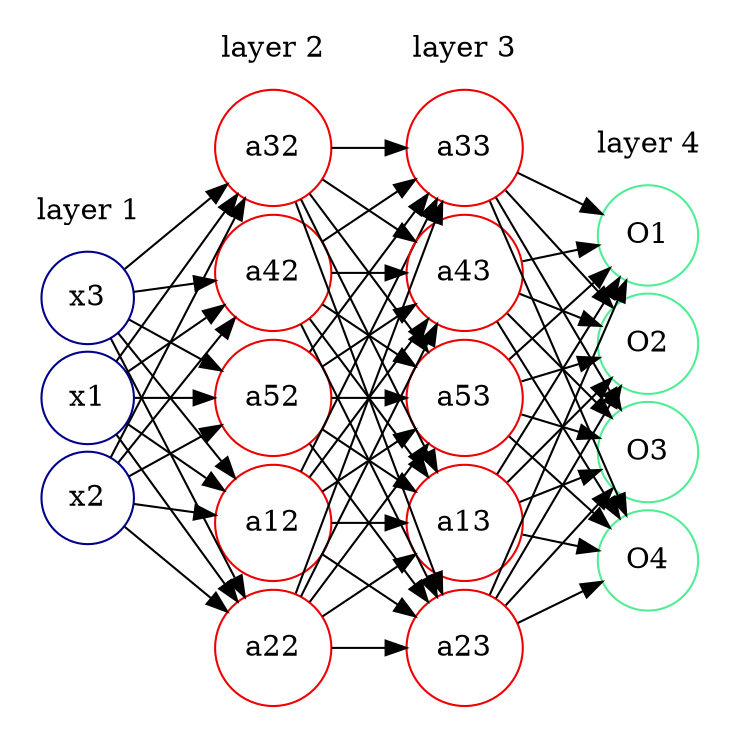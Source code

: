 digraph G {
	rankdir=LR
	splines=line
	nodesep=.05;
	#node [label=""];
 
	subgraph cluster_0 {
	 color=white;
	 node [style=solid,color=blue4, shape=circle];
	 x1 x2 x3;
	 label = "layer 1";
	}
 
	subgraph cluster_1 {
	 color=white;
	 node [style=solid,color=red2, shape=circle];
	 a12 a22 a32 a42 a52;
	 label = "layer 2";
	}
 
	subgraph cluster_2 {
	 color=white;
	 node [style=solid,color=red2, shape=circle];
	 a13 a23 a33 a43 a53;
	 label = "layer 3";
	}
 
	subgraph cluster_3 {
	 color=white;
	 node [style=solid,color=seagreen2, shape=circle];
	 O1 O2 O3 O4;
	 label="layer 4";
	}
 
	x1 -> a12
	x1 -> a22
	x1 -> a32
	x1 -> a42
	x1 -> a52
 
	x2 -> a12
	x2 -> a22
	x2 -> a32
	x2 -> a42
	x2 -> a52
 
	x3 -> a12
	x3 -> a22
	x3 -> a32
	x3 -> a42
	x3 -> a52
 
	a12 -> a13
	a22 -> a13
	a32 -> a13
	a42 -> a13
	a52 -> a13
 
	a12 -> a23
	a22 -> a23
	a32 -> a23
	a42 -> a23
	a52 -> a23
 
	a12 -> a33
	a22 -> a33
	a32 -> a33
	a42 -> a33
	a52 -> a33
 
	a12 -> a43
	a22 -> a43
	a32 -> a43
	a42 -> a43
	a52 -> a43
 
	a12 -> a53
	a22 -> a53
	a32 -> a53
	a42 -> a53
	a52 -> a53
 
	a13 -> O1
	a23 -> O1
	a33 -> O1
	a43 -> O1
	a53 -> O1
 
	a13 -> O2
	a23 -> O2
	a33 -> O2
	a43 -> O2
	a53 -> O2
 
	a13 -> O3
	a23 -> O3
	a33 -> O3
	a43 -> O3
	a53 -> O3
 
	a13 -> O4
	a23 -> O4
	a33 -> O4
	a43 -> O4
	a53 -> O4
}
